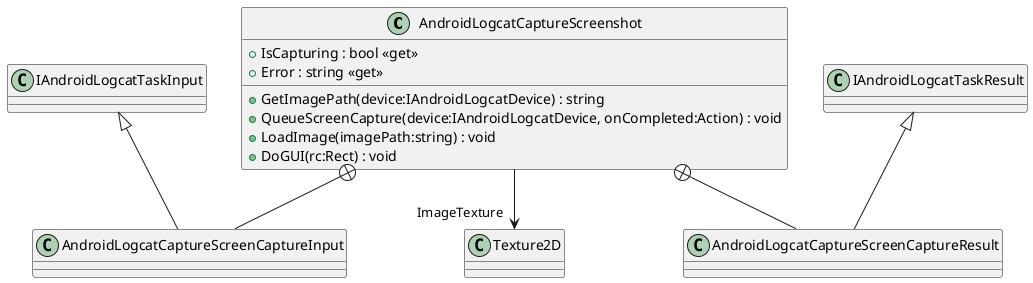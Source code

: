 @startuml
class AndroidLogcatCaptureScreenshot {
    + IsCapturing : bool <<get>>
    + Error : string <<get>>
    + GetImagePath(device:IAndroidLogcatDevice) : string
    + QueueScreenCapture(device:IAndroidLogcatDevice, onCompleted:Action) : void
    + LoadImage(imagePath:string) : void
    + DoGUI(rc:Rect) : void
}
class AndroidLogcatCaptureScreenCaptureInput {
}
class AndroidLogcatCaptureScreenCaptureResult {
}
AndroidLogcatCaptureScreenshot --> "ImageTexture" Texture2D
AndroidLogcatCaptureScreenshot +-- AndroidLogcatCaptureScreenCaptureInput
IAndroidLogcatTaskInput <|-- AndroidLogcatCaptureScreenCaptureInput
AndroidLogcatCaptureScreenshot +-- AndroidLogcatCaptureScreenCaptureResult
IAndroidLogcatTaskResult <|-- AndroidLogcatCaptureScreenCaptureResult
@enduml
